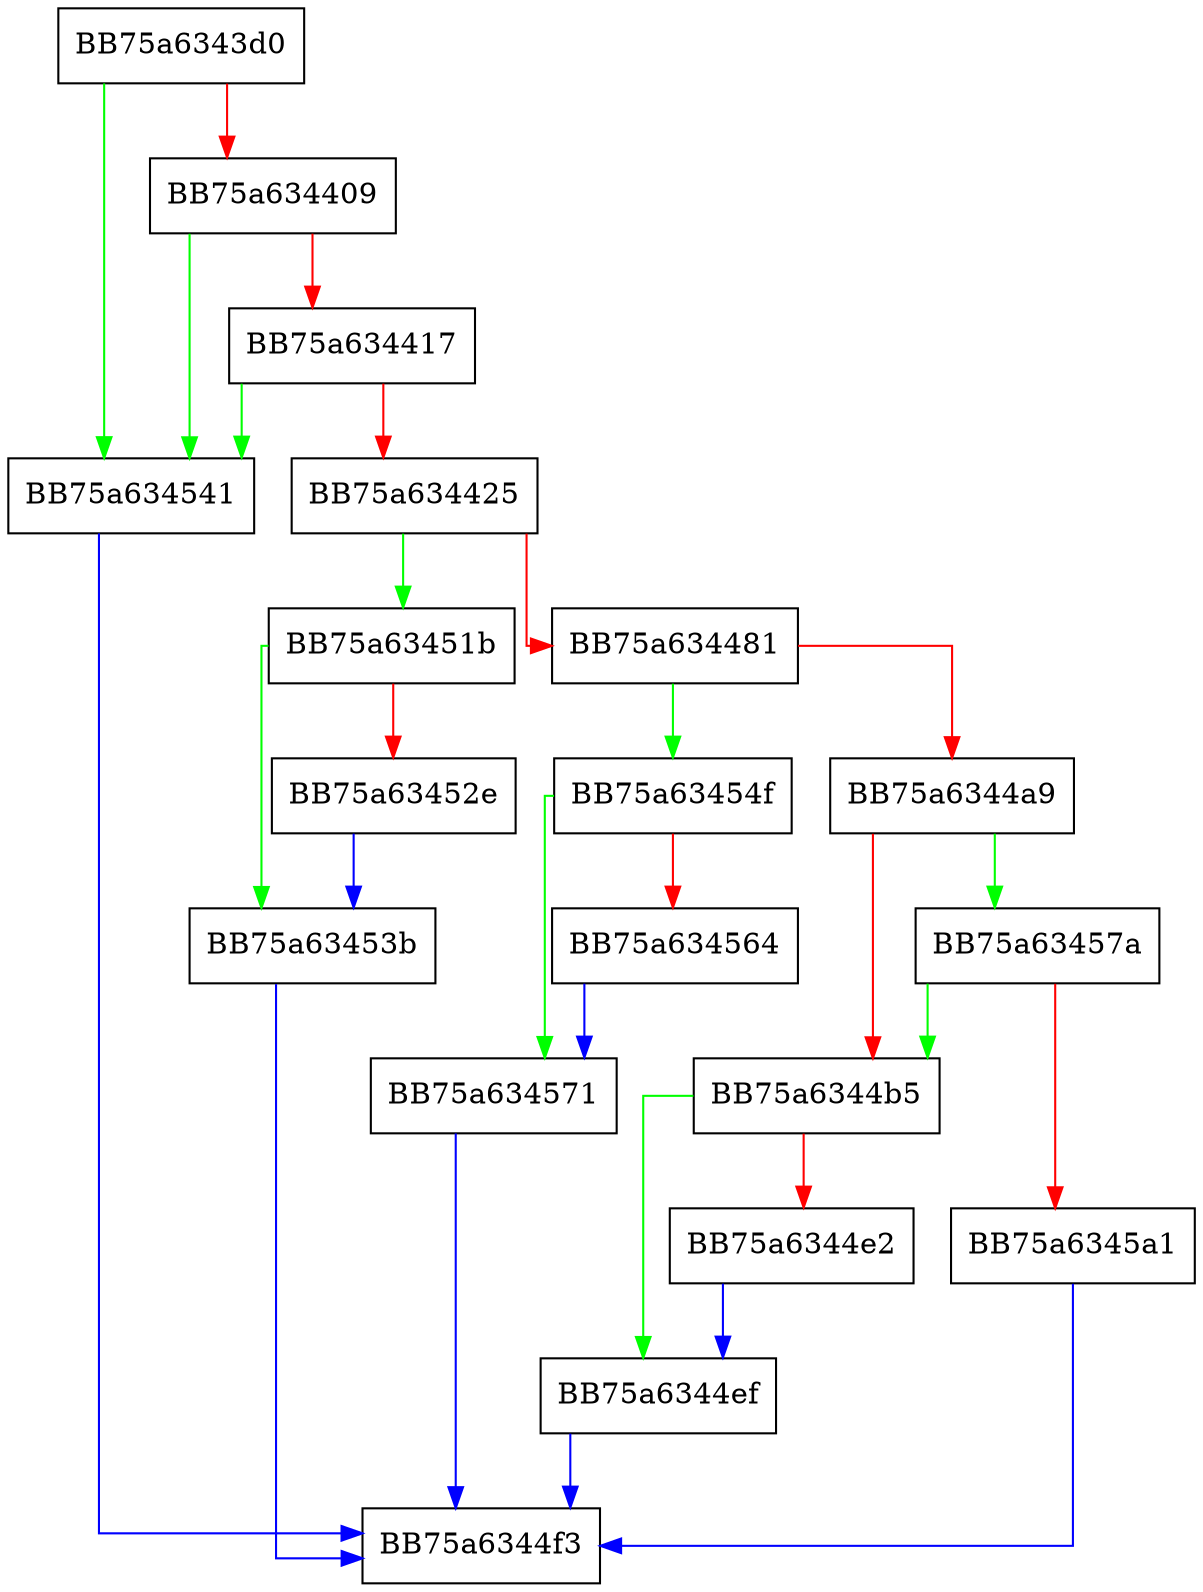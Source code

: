 digraph NTDLL_DLL_NtReleaseMutantWorker {
  node [shape="box"];
  graph [splines=ortho];
  BB75a6343d0 -> BB75a634541 [color="green"];
  BB75a6343d0 -> BB75a634409 [color="red"];
  BB75a634409 -> BB75a634541 [color="green"];
  BB75a634409 -> BB75a634417 [color="red"];
  BB75a634417 -> BB75a634541 [color="green"];
  BB75a634417 -> BB75a634425 [color="red"];
  BB75a634425 -> BB75a63451b [color="green"];
  BB75a634425 -> BB75a634481 [color="red"];
  BB75a634481 -> BB75a63454f [color="green"];
  BB75a634481 -> BB75a6344a9 [color="red"];
  BB75a6344a9 -> BB75a63457a [color="green"];
  BB75a6344a9 -> BB75a6344b5 [color="red"];
  BB75a6344b5 -> BB75a6344ef [color="green"];
  BB75a6344b5 -> BB75a6344e2 [color="red"];
  BB75a6344e2 -> BB75a6344ef [color="blue"];
  BB75a6344ef -> BB75a6344f3 [color="blue"];
  BB75a63451b -> BB75a63453b [color="green"];
  BB75a63451b -> BB75a63452e [color="red"];
  BB75a63452e -> BB75a63453b [color="blue"];
  BB75a63453b -> BB75a6344f3 [color="blue"];
  BB75a634541 -> BB75a6344f3 [color="blue"];
  BB75a63454f -> BB75a634571 [color="green"];
  BB75a63454f -> BB75a634564 [color="red"];
  BB75a634564 -> BB75a634571 [color="blue"];
  BB75a634571 -> BB75a6344f3 [color="blue"];
  BB75a63457a -> BB75a6344b5 [color="green"];
  BB75a63457a -> BB75a6345a1 [color="red"];
  BB75a6345a1 -> BB75a6344f3 [color="blue"];
}